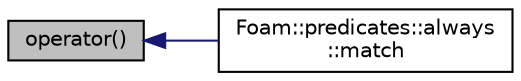 digraph "operator()"
{
  bgcolor="transparent";
  edge [fontname="Helvetica",fontsize="10",labelfontname="Helvetica",labelfontsize="10"];
  node [fontname="Helvetica",fontsize="10",shape=record];
  rankdir="LR";
  Node1 [label="operator()",height=0.2,width=0.4,color="black", fillcolor="grey75", style="filled" fontcolor="black"];
  Node1 -> Node2 [dir="back",color="midnightblue",fontsize="10",style="solid",fontname="Helvetica"];
  Node2 [label="Foam::predicates::always\l::match",height=0.2,width=0.4,color="black",URL="$structFoam_1_1predicates_1_1always.html#a20694c1b402ff42fa7e3fb6ef21de0b9",tooltip="String match. "];
}
